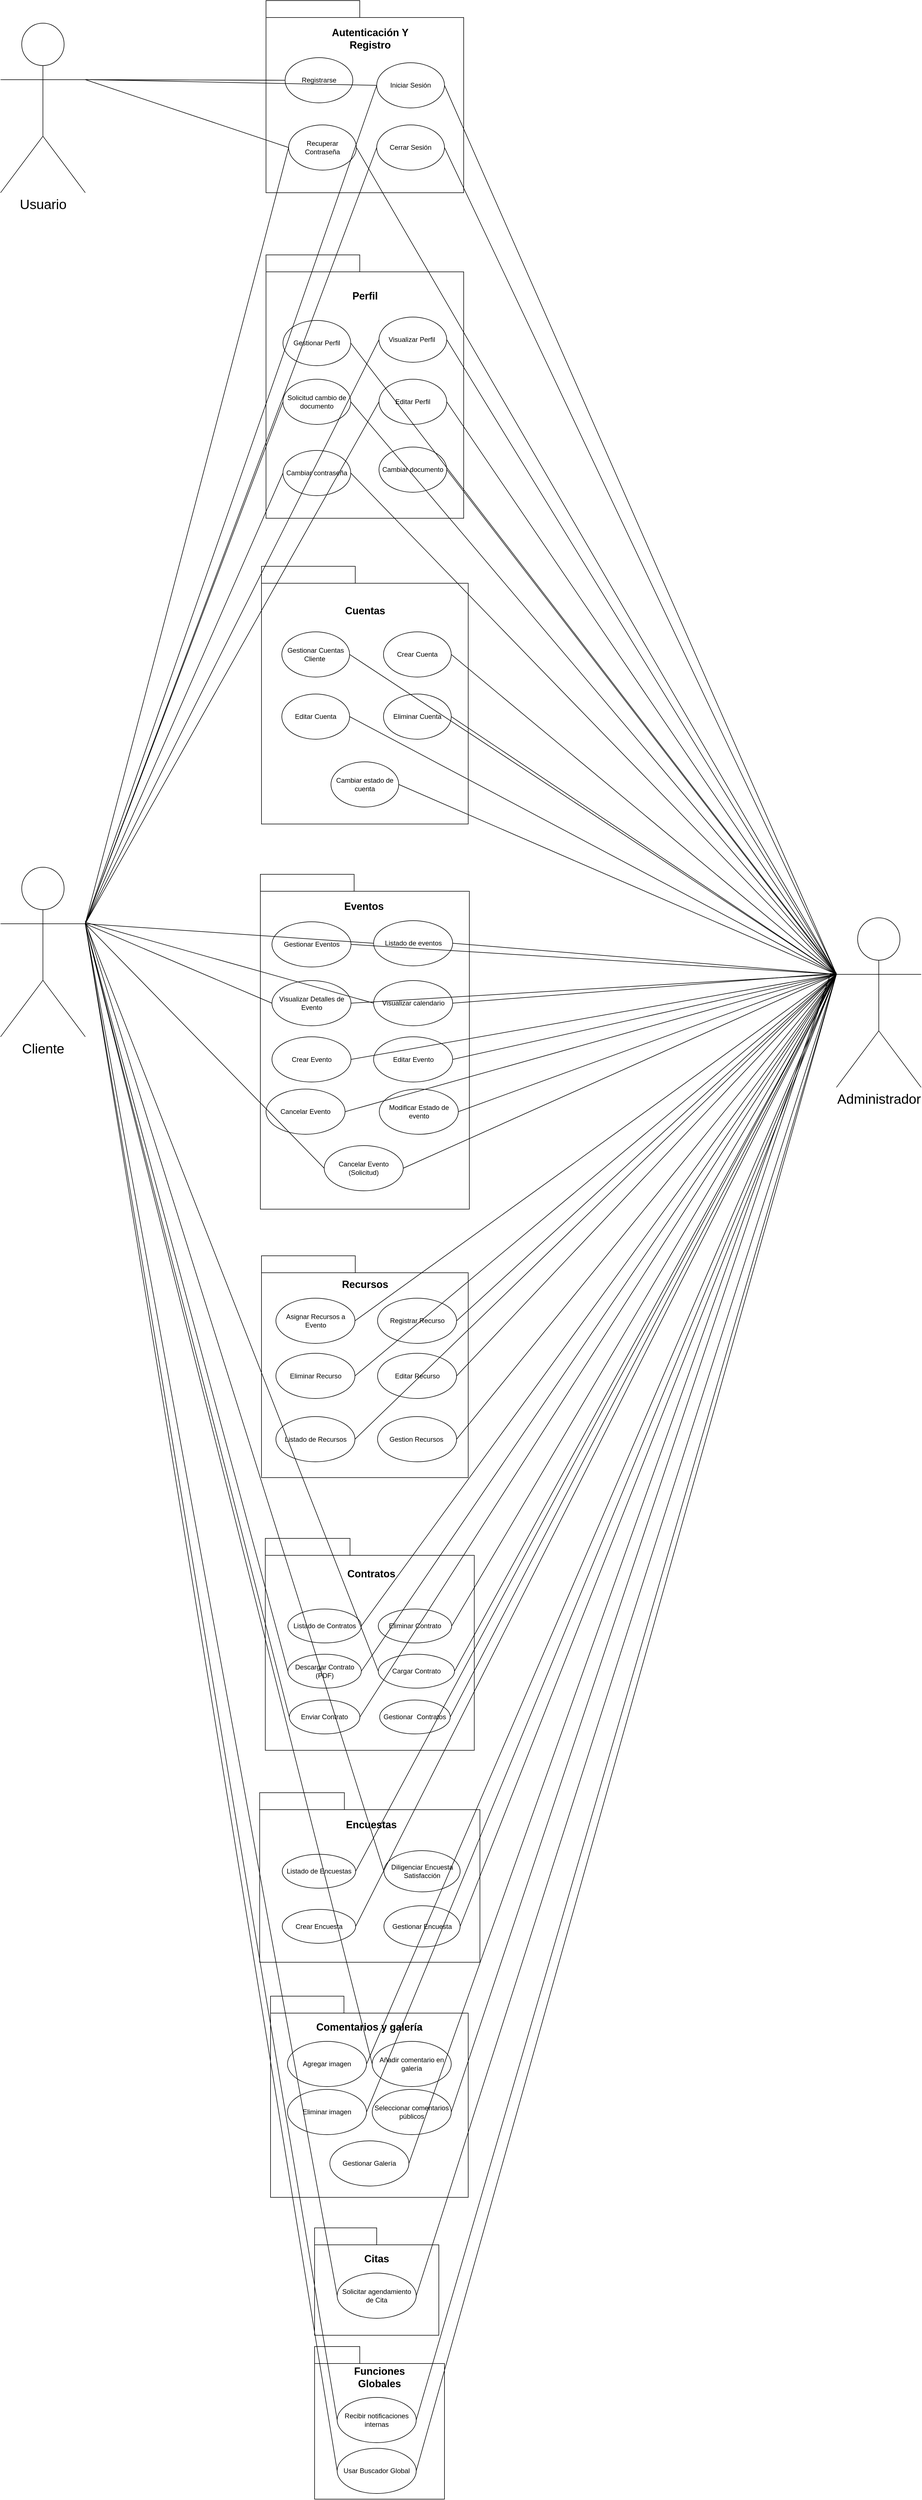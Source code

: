 <mxfile version="28.0.3">
  <diagram name="Página-1" id="QewIsJFBhIIbO_iT9hS-">
    <mxGraphModel grid="1" page="1" gridSize="10" guides="1" tooltips="1" connect="1" arrows="1" fold="1" pageScale="1" pageWidth="827" pageHeight="1169" math="0" shadow="0">
      <root>
        <mxCell id="0" />
        <mxCell id="1" parent="0" />
        <mxCell id="BmHOZUzM5J_liIm--0k--139" value="&lt;div style=&quot;text-align: justify;&quot;&gt;&lt;br&gt;&lt;/div&gt;" style="shape=folder;fontStyle=1;spacingTop=10;tabWidth=166;tabHeight=30;tabPosition=left;html=1;whiteSpace=wrap;" vertex="1" parent="1">
          <mxGeometry x="1250" y="49" width="350" height="340" as="geometry" />
        </mxCell>
        <mxCell id="rgOc0uAUF-WR_RWAinjA-1" value="" style="shape=folder;fontStyle=1;spacingTop=10;tabWidth=110;tabHeight=30;tabPosition=left;html=1;whiteSpace=wrap;align=center;" vertex="1" parent="1">
          <mxGeometry x="1336" y="3990" width="220" height="190" as="geometry" />
        </mxCell>
        <mxCell id="RwaBKhQayg9tyCPEUvnC-4" value="&lt;p style=&quot;text-align: justify;&quot;&gt;&lt;br&gt;&lt;/p&gt;" style="shape=folder;fontStyle=1;spacingTop=10;tabWidth=150;tabHeight=30;tabPosition=left;html=1;whiteSpace=wrap;" vertex="1" parent="1">
          <mxGeometry x="1248.75" y="2770" width="370" height="375" as="geometry" />
        </mxCell>
        <mxCell id="rgOc0uAUF-WR_RWAinjA-2" value="&lt;font style=&quot;font-size: 18px;&quot;&gt;&lt;b&gt;Citas&lt;/b&gt;&lt;/font&gt;" style="text;html=1;align=center;verticalAlign=middle;whiteSpace=wrap;rounded=0;" vertex="1" parent="1">
          <mxGeometry x="1391" y="4020" width="110" height="50" as="geometry" />
        </mxCell>
        <mxCell id="rgOc0uAUF-WR_RWAinjA-3" value="Solicitar agendamiento de Cita" style="ellipse;whiteSpace=wrap;html=1;" vertex="1" parent="1">
          <mxGeometry x="1376" y="4070" width="140" height="80" as="geometry" />
        </mxCell>
        <mxCell id="RwaBKhQayg9tyCPEUvnC-8" value="&lt;div&gt;&lt;font style=&quot;font-size: 18px;&quot;&gt;&lt;b&gt;&amp;nbsp;Contratos&lt;/b&gt;&lt;/font&gt;&lt;/div&gt;&lt;div&gt;&lt;br&gt;&lt;/div&gt;" style="text;html=1;align=center;verticalAlign=middle;whiteSpace=wrap;rounded=0;" vertex="1" parent="1">
          <mxGeometry x="1368.75" y="2825" width="130" height="30" as="geometry" />
        </mxCell>
        <mxCell id="BmHOZUzM5J_liIm--0k--141" value="&lt;font style=&quot;font-size: 18px;&quot;&gt;Autenticación Y &lt;br&gt;Registro&lt;/font&gt;" style="text;align=center;fontStyle=1;verticalAlign=middle;spacingLeft=3;spacingRight=3;strokeColor=none;rotatable=0;points=[[0,0.5],[1,0.5]];portConstraint=eastwest;html=1;" vertex="1" parent="1">
          <mxGeometry x="1342.5" y="104" width="182.5" height="26" as="geometry" />
        </mxCell>
        <mxCell id="RwaBKhQayg9tyCPEUvnC-9" value="Listado de Contratos" style="ellipse;whiteSpace=wrap;html=1;" vertex="1" parent="1">
          <mxGeometry x="1288.75" y="2895" width="130" height="60" as="geometry" />
        </mxCell>
        <mxCell id="RwaBKhQayg9tyCPEUvnC-11" value="&lt;div&gt;Eliminar Contrato&lt;/div&gt;" style="ellipse;whiteSpace=wrap;html=1;" vertex="1" parent="1">
          <mxGeometry x="1448.75" y="2895" width="130" height="60" as="geometry" />
        </mxCell>
        <mxCell id="rgOc0uAUF-WR_RWAinjA-4" value="" style="shape=folder;fontStyle=1;spacingTop=10;tabWidth=80;tabHeight=30;tabPosition=left;html=1;whiteSpace=wrap;align=center;" vertex="1" parent="1">
          <mxGeometry x="1336" y="4200" width="230" height="270" as="geometry" />
        </mxCell>
        <mxCell id="RwaBKhQayg9tyCPEUvnC-13" value="&lt;div&gt;Descargar Contrato (PDF)&lt;/div&gt;" style="ellipse;whiteSpace=wrap;html=1;" vertex="1" parent="1">
          <mxGeometry x="1288.75" y="2975" width="130" height="60" as="geometry" />
        </mxCell>
        <mxCell id="rgOc0uAUF-WR_RWAinjA-5" value="&lt;span style=&quot;font-size: 18px;&quot;&gt;&lt;b&gt;Funciones Globales&lt;/b&gt;&lt;/span&gt;" style="text;html=1;align=center;verticalAlign=middle;whiteSpace=wrap;rounded=0;" vertex="1" parent="1">
          <mxGeometry x="1396" y="4230" width="110" height="50" as="geometry" />
        </mxCell>
        <mxCell id="rgOc0uAUF-WR_RWAinjA-6" value="Recibir notificaciones internas" style="ellipse;whiteSpace=wrap;html=1;" vertex="1" parent="1">
          <mxGeometry x="1376" y="4290" width="140" height="80" as="geometry" />
        </mxCell>
        <mxCell id="RwaBKhQayg9tyCPEUvnC-16" value="&lt;div&gt;Enviar Contrato&lt;/div&gt;" style="ellipse;whiteSpace=wrap;html=1;" vertex="1" parent="1">
          <mxGeometry x="1291.25" y="3056" width="125" height="60" as="geometry" />
        </mxCell>
        <mxCell id="RwaBKhQayg9tyCPEUvnC-14" value="&lt;div&gt;&lt;br&gt;&lt;/div&gt;&lt;div&gt;Cargar Contrato&lt;/div&gt;&lt;div&gt;&lt;br&gt;&lt;/div&gt;" style="ellipse;whiteSpace=wrap;html=1;" vertex="1" parent="1">
          <mxGeometry x="1448.75" y="2975" width="135" height="60" as="geometry" />
        </mxCell>
        <mxCell id="BmHOZUzM5J_liIm--0k--143" value="Iniciar Sesión" style="ellipse;whiteSpace=wrap;html=1;" vertex="1" parent="1">
          <mxGeometry x="1446" y="159" width="120" height="80" as="geometry" />
        </mxCell>
        <mxCell id="BmHOZUzM5J_liIm--0k--144" value="Recuperar Contraseña" style="ellipse;whiteSpace=wrap;html=1;align=center;" vertex="1" parent="1">
          <mxGeometry x="1290" y="269" width="120" height="80" as="geometry" />
        </mxCell>
        <mxCell id="rgOc0uAUF-WR_RWAinjA-7" value="" style="shape=folder;fontStyle=1;spacingTop=10;tabWidth=130;tabHeight=30;tabPosition=left;html=1;whiteSpace=wrap;align=center;" vertex="1" parent="1">
          <mxGeometry x="1258" y="3580" width="350" height="356" as="geometry" />
        </mxCell>
        <mxCell id="rgOc0uAUF-WR_RWAinjA-8" value="&lt;span style=&quot;font-size: 18px;&quot;&gt;&lt;b&gt;Comentarios y galería&lt;/b&gt;&lt;/span&gt;" style="text;html=1;align=center;verticalAlign=middle;whiteSpace=wrap;rounded=0;" vertex="1" parent="1">
          <mxGeometry x="1318" y="3610" width="230" height="50" as="geometry" />
        </mxCell>
        <mxCell id="rgOc0uAUF-WR_RWAinjA-9" value="Agregar imagen" style="ellipse;whiteSpace=wrap;html=1;" vertex="1" parent="1">
          <mxGeometry x="1288" y="3660" width="140" height="80" as="geometry" />
        </mxCell>
        <mxCell id="RwaBKhQayg9tyCPEUvnC-21" value="&lt;p style=&quot;text-align: justify;&quot;&gt;&lt;br&gt;&lt;/p&gt;" style="shape=folder;fontStyle=1;spacingTop=10;tabWidth=150;tabHeight=30;tabPosition=left;html=1;whiteSpace=wrap;" vertex="1" parent="1">
          <mxGeometry x="1238.75" y="3220" width="390" height="300" as="geometry" />
        </mxCell>
        <mxCell id="RwaBKhQayg9tyCPEUvnC-22" value="&lt;div&gt;&lt;div&gt;&lt;span style=&quot;font-size: 18px;&quot;&gt;&lt;b&gt;&amp;nbsp;Encuestas&lt;/b&gt;&lt;/span&gt;&lt;/div&gt;&lt;/div&gt;&lt;div&gt;&lt;br&gt;&lt;/div&gt;" style="text;html=1;align=center;verticalAlign=middle;whiteSpace=wrap;rounded=0;" vertex="1" parent="1">
          <mxGeometry x="1368.75" y="3269" width="130" height="30" as="geometry" />
        </mxCell>
        <mxCell id="RwaBKhQayg9tyCPEUvnC-23" value="&lt;div&gt;&lt;br&gt;&lt;/div&gt;&lt;div&gt;&lt;div&gt;Listado de Encuestas&lt;/div&gt;&lt;/div&gt;&lt;div&gt;&lt;br&gt;&lt;/div&gt;" style="ellipse;whiteSpace=wrap;html=1;" vertex="1" parent="1">
          <mxGeometry x="1278.75" y="3329" width="130" height="60" as="geometry" />
        </mxCell>
        <mxCell id="BmHOZUzM5J_liIm--0k--146" value="&lt;div style=&quot;text-align: justify;&quot;&gt;&lt;br&gt;&lt;/div&gt;" style="shape=folder;fontStyle=1;spacingTop=10;tabWidth=166;tabHeight=30;tabPosition=left;html=1;whiteSpace=wrap;" vertex="1" parent="1">
          <mxGeometry x="1242" y="1050" width="366" height="456" as="geometry" />
        </mxCell>
        <mxCell id="RwaBKhQayg9tyCPEUvnC-25" value="&lt;div&gt;&lt;div&gt;Diligenciar Encuesta Satisfacción&lt;/div&gt;&lt;/div&gt;" style="ellipse;whiteSpace=wrap;html=1;" vertex="1" parent="1">
          <mxGeometry x="1458.75" y="3322.5" width="135" height="73" as="geometry" />
        </mxCell>
        <mxCell id="RwaBKhQayg9tyCPEUvnC-24" value="&lt;div&gt;&lt;div&gt;Crear Encuesta&lt;/div&gt;&lt;/div&gt;" style="ellipse;whiteSpace=wrap;html=1;" vertex="1" parent="1">
          <mxGeometry x="1278.75" y="3426.5" width="130" height="60" as="geometry" />
        </mxCell>
        <mxCell id="rgOc0uAUF-WR_RWAinjA-10" value="Eliminar imagen" style="ellipse;whiteSpace=wrap;html=1;" vertex="1" parent="1">
          <mxGeometry x="1288" y="3745" width="140" height="80" as="geometry" />
        </mxCell>
        <mxCell id="BmHOZUzM5J_liIm--0k--148" value="Gestionar Cuentas Cliente&amp;nbsp;" style="ellipse;whiteSpace=wrap;html=1;" vertex="1" parent="1">
          <mxGeometry x="1278" y="1166" width="120" height="80" as="geometry" />
        </mxCell>
        <mxCell id="BmHOZUzM5J_liIm--0k--145" value="Cerrar Sesión" style="ellipse;whiteSpace=wrap;html=1;" vertex="1" parent="1">
          <mxGeometry x="1446" y="269" width="120" height="80" as="geometry" />
        </mxCell>
        <mxCell id="rgOc0uAUF-WR_RWAinjA-11" value="Añadir comentario en galería" style="ellipse;whiteSpace=wrap;html=1;" vertex="1" parent="1">
          <mxGeometry x="1438" y="3660" width="140" height="80" as="geometry" />
        </mxCell>
        <mxCell id="BmHOZUzM5J_liIm--0k--150" value="Editar Cuenta" style="ellipse;whiteSpace=wrap;html=1;" vertex="1" parent="1">
          <mxGeometry x="1278" y="1276" width="120" height="80" as="geometry" />
        </mxCell>
        <mxCell id="BmHOZUzM5J_liIm--0k--149" value="Crear Cuenta" style="ellipse;whiteSpace=wrap;html=1;" vertex="1" parent="1">
          <mxGeometry x="1458" y="1166" width="120" height="80" as="geometry" />
        </mxCell>
        <mxCell id="BmHOZUzM5J_liIm--0k--147" value="&lt;span style=&quot;font-size: 18px;&quot;&gt;Cuentas&lt;/span&gt;" style="text;align=center;fontStyle=1;verticalAlign=middle;spacingLeft=3;spacingRight=3;strokeColor=none;rotatable=0;points=[[0,0.5],[1,0.5]];portConstraint=eastwest;html=1;" vertex="1" parent="1">
          <mxGeometry x="1342.5" y="1116" width="165" height="26" as="geometry" />
        </mxCell>
        <mxCell id="rgOc0uAUF-WR_RWAinjA-12" value="Seleccionar comentarios públicos" style="ellipse;whiteSpace=wrap;html=1;" vertex="1" parent="1">
          <mxGeometry x="1438" y="3745" width="140" height="80" as="geometry" />
        </mxCell>
        <mxCell id="BmHOZUzM5J_liIm--0k--151" value="Eliminar Cuenta" style="ellipse;whiteSpace=wrap;html=1;" vertex="1" parent="1">
          <mxGeometry x="1458" y="1276" width="120" height="80" as="geometry" />
        </mxCell>
        <mxCell id="BmHOZUzM5J_liIm--0k--152" value="Cambiar estado de cuenta" style="ellipse;whiteSpace=wrap;html=1;" vertex="1" parent="1">
          <mxGeometry x="1365" y="1396" width="120" height="80" as="geometry" />
        </mxCell>
        <mxCell id="BmHOZUzM5J_liIm--0k--153" value="&lt;div style=&quot;text-align: justify;&quot;&gt;&lt;br&gt;&lt;/div&gt;" style="shape=folder;fontStyle=1;spacingTop=10;tabWidth=166;tabHeight=30;tabPosition=left;html=1;whiteSpace=wrap;" vertex="1" parent="1">
          <mxGeometry x="1250" y="499" width="350" height="466" as="geometry" />
        </mxCell>
        <mxCell id="BmHOZUzM5J_liIm--0k--154" value="&lt;span style=&quot;font-size: 18px;&quot;&gt;Perfil&lt;/span&gt;" style="text;align=center;fontStyle=1;verticalAlign=middle;spacingLeft=3;spacingRight=3;strokeColor=none;rotatable=0;points=[[0,0.5],[1,0.5]];portConstraint=eastwest;html=1;" vertex="1" parent="1">
          <mxGeometry x="1342.5" y="559" width="165" height="26" as="geometry" />
        </mxCell>
        <mxCell id="BmHOZUzM5J_liIm--0k--155" value="Gestionar Perfil" style="ellipse;whiteSpace=wrap;html=1;" vertex="1" parent="1">
          <mxGeometry x="1280" y="615" width="120" height="80" as="geometry" />
        </mxCell>
        <mxCell id="BmHOZUzM5J_liIm--0k--156" value="Visualizar Perfil&amp;nbsp;" style="ellipse;whiteSpace=wrap;html=1;" vertex="1" parent="1">
          <mxGeometry x="1450" y="609" width="120" height="80" as="geometry" />
        </mxCell>
        <mxCell id="BmHOZUzM5J_liIm--0k--157" value="Solicitud cambio de documento" style="ellipse;whiteSpace=wrap;html=1;" vertex="1" parent="1">
          <mxGeometry x="1280" y="719" width="120" height="80" as="geometry" />
        </mxCell>
        <mxCell id="BmHOZUzM5J_liIm--0k--158" value="Editar Perfil" style="ellipse;whiteSpace=wrap;html=1;" vertex="1" parent="1">
          <mxGeometry x="1450" y="719" width="120" height="80" as="geometry" />
        </mxCell>
        <mxCell id="BmHOZUzM5J_liIm--0k--159" value="Cambiar contraseña" style="ellipse;whiteSpace=wrap;html=1;" vertex="1" parent="1">
          <mxGeometry x="1280" y="845" width="120" height="80" as="geometry" />
        </mxCell>
        <mxCell id="BmHOZUzM5J_liIm--0k--160" value="Cambiar documento" style="ellipse;whiteSpace=wrap;html=1;" vertex="1" parent="1">
          <mxGeometry x="1450" y="839" width="120" height="80" as="geometry" />
        </mxCell>
        <mxCell id="5CHCcjcD-UBx3tt80ufL-4" value="" style="shape=folder;fontStyle=1;spacingTop=10;tabWidth=166;tabHeight=30;tabPosition=left;html=1;whiteSpace=wrap;" vertex="1" parent="1">
          <mxGeometry x="1242" y="2270" width="366" height="392.5" as="geometry" />
        </mxCell>
        <mxCell id="5CHCcjcD-UBx3tt80ufL-6" value="&lt;span style=&quot;font-size: 18px;&quot;&gt;Recursos&lt;/span&gt;" style="text;align=center;fontStyle=1;verticalAlign=middle;spacingLeft=3;spacingRight=3;strokeColor=none;rotatable=0;points=[[0,0.5],[1,0.5]];portConstraint=eastwest;html=1;" vertex="1" parent="1">
          <mxGeometry x="1342.5" y="2307.5" width="165" height="26" as="geometry" />
        </mxCell>
        <mxCell id="5CHCcjcD-UBx3tt80ufL-7" value="&lt;span style=&quot;text-align: left;&quot;&gt;Asignar Recursos a Evento&lt;/span&gt;" style="ellipse;whiteSpace=wrap;html=1;" vertex="1" parent="1">
          <mxGeometry x="1267.5" y="2345" width="140" height="80" as="geometry" />
        </mxCell>
        <mxCell id="5CHCcjcD-UBx3tt80ufL-8" value="&lt;span style=&quot;text-align: left;&quot;&gt;Registrar Recurso&lt;/span&gt;" style="ellipse;whiteSpace=wrap;html=1;" vertex="1" parent="1">
          <mxGeometry x="1447.5" y="2345" width="140" height="80" as="geometry" />
        </mxCell>
        <mxCell id="5CHCcjcD-UBx3tt80ufL-9" value="&lt;span style=&quot;text-align: left;&quot;&gt;Eliminar Recurso&lt;/span&gt;" style="ellipse;whiteSpace=wrap;html=1;" vertex="1" parent="1">
          <mxGeometry x="1267.5" y="2442.5" width="140" height="80" as="geometry" />
        </mxCell>
        <mxCell id="5CHCcjcD-UBx3tt80ufL-10" value="&lt;span style=&quot;text-align: left;&quot;&gt;Editar Recurso&lt;/span&gt;" style="ellipse;whiteSpace=wrap;html=1;" vertex="1" parent="1">
          <mxGeometry x="1447.5" y="2442.5" width="140" height="80" as="geometry" />
        </mxCell>
        <mxCell id="5CHCcjcD-UBx3tt80ufL-13" value="&lt;div style=&quot;text-align: left;&quot;&gt;&lt;span style=&quot;background-color: transparent; color: light-dark(rgb(0, 0, 0), rgb(255, 255, 255));&quot;&gt;Listado de Recursos&lt;/span&gt;&lt;/div&gt;" style="ellipse;whiteSpace=wrap;html=1;" vertex="1" parent="1">
          <mxGeometry x="1267.5" y="2554.5" width="140" height="80" as="geometry" />
        </mxCell>
        <mxCell id="5CHCcjcD-UBx3tt80ufL-18" value="" style="shape=folder;fontStyle=1;spacingTop=10;tabWidth=166;tabHeight=30;tabPosition=left;html=1;whiteSpace=wrap;" vertex="1" parent="1">
          <mxGeometry x="1240" y="1595" width="370" height="592.5" as="geometry" />
        </mxCell>
        <mxCell id="5CHCcjcD-UBx3tt80ufL-19" value="&lt;div&gt;&lt;span style=&quot;font-size: 18px;&quot;&gt;Eventos&lt;/span&gt;&lt;/div&gt;&lt;div&gt;&lt;br&gt;&lt;/div&gt;" style="text;align=center;fontStyle=1;verticalAlign=middle;spacingLeft=3;spacingRight=3;strokeColor=none;rotatable=0;points=[[0,0.5],[1,0.5]];portConstraint=eastwest;html=1;" vertex="1" parent="1">
          <mxGeometry x="1340.5" y="1646" width="165" height="26" as="geometry" />
        </mxCell>
        <mxCell id="5CHCcjcD-UBx3tt80ufL-20" value="&lt;div style=&quot;text-align: left;&quot;&gt;&lt;span style=&quot;background-color: transparent; color: light-dark(rgb(0, 0, 0), rgb(255, 255, 255));&quot;&gt;Gestionar Eventos&lt;/span&gt;&lt;/div&gt;" style="ellipse;whiteSpace=wrap;html=1;" vertex="1" parent="1">
          <mxGeometry x="1260.5" y="1679" width="140" height="80" as="geometry" />
        </mxCell>
        <mxCell id="5CHCcjcD-UBx3tt80ufL-21" value="&lt;div style=&quot;text-align: left;&quot;&gt;Listado de eventos&lt;/div&gt;" style="ellipse;whiteSpace=wrap;html=1;" vertex="1" parent="1">
          <mxGeometry x="1440.5" y="1677" width="140" height="80" as="geometry" />
        </mxCell>
        <mxCell id="5CHCcjcD-UBx3tt80ufL-22" value="&lt;div style=&quot;&quot;&gt;Visualizar Detalles de Evento&lt;/div&gt;" style="ellipse;whiteSpace=wrap;html=1;align=center;" vertex="1" parent="1">
          <mxGeometry x="1260.5" y="1783" width="140" height="80" as="geometry" />
        </mxCell>
        <mxCell id="5CHCcjcD-UBx3tt80ufL-23" value="&lt;div style=&quot;&quot;&gt;Visualizar calendario&lt;/div&gt;" style="ellipse;whiteSpace=wrap;html=1;align=center;" vertex="1" parent="1">
          <mxGeometry x="1440.5" y="1783" width="140" height="80" as="geometry" />
        </mxCell>
        <mxCell id="5CHCcjcD-UBx3tt80ufL-24" value="&lt;div style=&quot;&quot;&gt;Crear Evento&lt;/div&gt;" style="ellipse;whiteSpace=wrap;html=1;align=center;" vertex="1" parent="1">
          <mxGeometry x="1260.5" y="1882.5" width="140" height="80" as="geometry" />
        </mxCell>
        <mxCell id="5CHCcjcD-UBx3tt80ufL-25" value="&lt;div style=&quot;&quot;&gt;Editar Evento&lt;/div&gt;" style="ellipse;whiteSpace=wrap;html=1;align=center;" vertex="1" parent="1">
          <mxGeometry x="1440.5" y="1882.5" width="140" height="80" as="geometry" />
        </mxCell>
        <mxCell id="5CHCcjcD-UBx3tt80ufL-26" value="&lt;div style=&quot;&quot;&gt;Cancelar Evento&lt;/div&gt;" style="ellipse;whiteSpace=wrap;html=1;align=center;" vertex="1" parent="1">
          <mxGeometry x="1250" y="1975" width="140" height="80" as="geometry" />
        </mxCell>
        <mxCell id="5CHCcjcD-UBx3tt80ufL-27" value="&lt;div style=&quot;&quot;&gt;Modificar Estado de evento&lt;/div&gt;" style="ellipse;whiteSpace=wrap;html=1;align=center;" vertex="1" parent="1">
          <mxGeometry x="1450.5" y="1975" width="140" height="80" as="geometry" />
        </mxCell>
        <mxCell id="5CHCcjcD-UBx3tt80ufL-28" value="&lt;div style=&quot;&quot;&gt;Cancelar Evento (Solicitud)&lt;/div&gt;" style="ellipse;whiteSpace=wrap;html=1;align=center;" vertex="1" parent="1">
          <mxGeometry x="1353" y="2075" width="140" height="80" as="geometry" />
        </mxCell>
        <mxCell id="BmHOZUzM5J_liIm--0k--162" value="&lt;font style=&quot;font-size: 24px;&quot;&gt;Usuario&lt;/font&gt;" style="shape=umlActor;verticalLabelPosition=bottom;verticalAlign=top;html=1;outlineConnect=0;" vertex="1" parent="1">
          <mxGeometry x="780" y="89" width="150" height="300" as="geometry" />
        </mxCell>
        <mxCell id="rgOc0uAUF-WR_RWAinjA-19" style="rounded=0;orthogonalLoop=1;jettySize=auto;html=1;exitX=0;exitY=0.333;exitDx=0;exitDy=0;exitPerimeter=0;entryX=1;entryY=0.5;entryDx=0;entryDy=0;endArrow=none;endFill=0;" edge="1" parent="1" source="BmHOZUzM5J_liIm--0k--163" target="rgOc0uAUF-WR_RWAinjA-6">
          <mxGeometry relative="1" as="geometry" />
        </mxCell>
        <mxCell id="rgOc0uAUF-WR_RWAinjA-20" style="rounded=0;orthogonalLoop=1;jettySize=auto;html=1;exitX=0;exitY=0.333;exitDx=0;exitDy=0;exitPerimeter=0;entryX=1;entryY=0.5;entryDx=0;entryDy=0;endArrow=none;endFill=0;" edge="1" parent="1" source="BmHOZUzM5J_liIm--0k--163" target="BmHOZUzM5J_liIm--0k--167">
          <mxGeometry relative="1" as="geometry">
            <mxPoint x="1680" y="4520" as="targetPoint" />
          </mxGeometry>
        </mxCell>
        <mxCell id="rgOc0uAUF-WR_RWAinjA-23" style="rounded=0;orthogonalLoop=1;jettySize=auto;html=1;exitX=0;exitY=0.333;exitDx=0;exitDy=0;exitPerimeter=0;entryX=1;entryY=0.5;entryDx=0;entryDy=0;endArrow=none;endFill=0;" edge="1" parent="1" source="BmHOZUzM5J_liIm--0k--163" target="rgOc0uAUF-WR_RWAinjA-3">
          <mxGeometry relative="1" as="geometry" />
        </mxCell>
        <mxCell id="BmHOZUzM5J_liIm--0k--163" value="&lt;font style=&quot;font-size: 24px;&quot;&gt;Administrador&lt;/font&gt;" style="shape=umlActor;verticalLabelPosition=bottom;verticalAlign=top;html=1;outlineConnect=0;" vertex="1" parent="1">
          <mxGeometry x="2260" y="1672" width="150" height="300" as="geometry" />
        </mxCell>
        <mxCell id="rgOc0uAUF-WR_RWAinjA-17" style="rounded=0;orthogonalLoop=1;jettySize=auto;html=1;exitX=1;exitY=0.333;exitDx=0;exitDy=0;exitPerimeter=0;entryX=0;entryY=0.5;entryDx=0;entryDy=0;endArrow=none;endFill=0;" edge="1" parent="1" source="BmHOZUzM5J_liIm--0k--164" target="rgOc0uAUF-WR_RWAinjA-6">
          <mxGeometry relative="1" as="geometry">
            <mxPoint x="1320" y="4700" as="targetPoint" />
          </mxGeometry>
        </mxCell>
        <mxCell id="rgOc0uAUF-WR_RWAinjA-18" style="rounded=0;orthogonalLoop=1;jettySize=auto;html=1;exitX=1;exitY=0.333;exitDx=0;exitDy=0;exitPerimeter=0;entryX=0;entryY=0.5;entryDx=0;entryDy=0;endArrow=none;endFill=0;" edge="1" parent="1" source="BmHOZUzM5J_liIm--0k--164" target="BmHOZUzM5J_liIm--0k--167">
          <mxGeometry relative="1" as="geometry">
            <mxPoint x="1250" y="4480" as="targetPoint" />
          </mxGeometry>
        </mxCell>
        <mxCell id="rgOc0uAUF-WR_RWAinjA-22" style="rounded=0;orthogonalLoop=1;jettySize=auto;html=1;exitX=1;exitY=0.333;exitDx=0;exitDy=0;exitPerimeter=0;entryX=0;entryY=0.5;entryDx=0;entryDy=0;endArrow=none;endFill=0;" edge="1" parent="1" source="BmHOZUzM5J_liIm--0k--164" target="rgOc0uAUF-WR_RWAinjA-3">
          <mxGeometry relative="1" as="geometry" />
        </mxCell>
        <mxCell id="BmHOZUzM5J_liIm--0k--164" value="&lt;font style=&quot;font-size: 24px;&quot;&gt;Cliente&lt;/font&gt;" style="shape=umlActor;verticalLabelPosition=bottom;verticalAlign=top;html=1;outlineConnect=0;" vertex="1" parent="1">
          <mxGeometry x="780" y="1582.5" width="150" height="300" as="geometry" />
        </mxCell>
        <mxCell id="BmHOZUzM5J_liIm--0k--165" value="&lt;div style=&quot;text-align: left;&quot;&gt;&lt;span style=&quot;background-color: transparent; color: light-dark(rgb(0, 0, 0), rgb(255, 255, 255));&quot;&gt;Gestion Recursos&amp;nbsp;&lt;/span&gt;&lt;/div&gt;" style="ellipse;whiteSpace=wrap;html=1;" vertex="1" parent="1">
          <mxGeometry x="1447.5" y="2554.5" width="140" height="80" as="geometry" />
        </mxCell>
        <mxCell id="BmHOZUzM5J_liIm--0k--166" value="&lt;div&gt;Gestionar&amp;nbsp; Contratos&lt;/div&gt;" style="ellipse;whiteSpace=wrap;html=1;" vertex="1" parent="1">
          <mxGeometry x="1451.25" y="3056" width="125" height="60" as="geometry" />
        </mxCell>
        <mxCell id="RwaBKhQayg9tyCPEUvnC-27" value="&lt;div&gt;&lt;div&gt;Gestionar Encuesta&lt;/div&gt;&lt;/div&gt;" style="ellipse;whiteSpace=wrap;html=1;" vertex="1" parent="1">
          <mxGeometry x="1458.75" y="3420" width="135" height="73" as="geometry" />
        </mxCell>
        <mxCell id="rgOc0uAUF-WR_RWAinjA-16" value="Gestionar Galería" style="ellipse;whiteSpace=wrap;html=1;" vertex="1" parent="1">
          <mxGeometry x="1363" y="3836" width="140" height="80" as="geometry" />
        </mxCell>
        <mxCell id="BmHOZUzM5J_liIm--0k--167" value="Usar Buscador Global" style="ellipse;whiteSpace=wrap;html=1;" vertex="1" parent="1">
          <mxGeometry x="1376" y="4380" width="140" height="80" as="geometry" />
        </mxCell>
        <mxCell id="BmHOZUzM5J_liIm--0k--168" value="" style="endArrow=none;html=1;rounded=0;exitX=1;exitY=0.333;exitDx=0;exitDy=0;exitPerimeter=0;entryX=0;entryY=0.5;entryDx=0;entryDy=0;" edge="1" parent="1" source="BmHOZUzM5J_liIm--0k--162" target="BmHOZUzM5J_liIm--0k--142">
          <mxGeometry width="50" height="50" relative="1" as="geometry">
            <mxPoint x="1020" y="530" as="sourcePoint" />
            <mxPoint x="1070" y="480" as="targetPoint" />
          </mxGeometry>
        </mxCell>
        <mxCell id="BmHOZUzM5J_liIm--0k--169" value="" style="endArrow=none;html=1;rounded=0;exitX=1;exitY=0.333;exitDx=0;exitDy=0;exitPerimeter=0;entryX=0;entryY=0.5;entryDx=0;entryDy=0;" edge="1" parent="1" source="BmHOZUzM5J_liIm--0k--162" target="BmHOZUzM5J_liIm--0k--144">
          <mxGeometry width="50" height="50" relative="1" as="geometry">
            <mxPoint x="900.5" y="310" as="sourcePoint" />
            <mxPoint x="1260.5" y="320" as="targetPoint" />
          </mxGeometry>
        </mxCell>
        <mxCell id="BmHOZUzM5J_liIm--0k--172" value="" style="endArrow=none;html=1;rounded=0;exitX=1;exitY=0.333;exitDx=0;exitDy=0;exitPerimeter=0;entryX=0;entryY=0.5;entryDx=0;entryDy=0;" edge="1" parent="1" source="BmHOZUzM5J_liIm--0k--164" target="BmHOZUzM5J_liIm--0k--143">
          <mxGeometry width="50" height="50" relative="1" as="geometry">
            <mxPoint x="1080" y="290" as="sourcePoint" />
            <mxPoint x="1440" y="410" as="targetPoint" />
          </mxGeometry>
        </mxCell>
        <mxCell id="BmHOZUzM5J_liIm--0k--173" value="" style="endArrow=none;html=1;rounded=0;exitX=1;exitY=0.333;exitDx=0;exitDy=0;exitPerimeter=0;entryX=0;entryY=0.5;entryDx=0;entryDy=0;" edge="1" parent="1" source="BmHOZUzM5J_liIm--0k--164" target="BmHOZUzM5J_liIm--0k--144">
          <mxGeometry width="50" height="50" relative="1" as="geometry">
            <mxPoint x="1390" y="1914" as="sourcePoint" />
            <mxPoint x="1906" y="430" as="targetPoint" />
          </mxGeometry>
        </mxCell>
        <mxCell id="BmHOZUzM5J_liIm--0k--174" value="" style="endArrow=none;html=1;rounded=0;exitX=1;exitY=0.333;exitDx=0;exitDy=0;exitPerimeter=0;entryX=0;entryY=0.5;entryDx=0;entryDy=0;" edge="1" parent="1" source="BmHOZUzM5J_liIm--0k--164" target="BmHOZUzM5J_liIm--0k--145">
          <mxGeometry width="50" height="50" relative="1" as="geometry">
            <mxPoint x="470" y="2203" as="sourcePoint" />
            <mxPoint x="986" y="719" as="targetPoint" />
          </mxGeometry>
        </mxCell>
        <mxCell id="BmHOZUzM5J_liIm--0k--175" value="" style="endArrow=none;html=1;rounded=0;exitX=0;exitY=0.333;exitDx=0;exitDy=0;exitPerimeter=0;entryX=1;entryY=0.5;entryDx=0;entryDy=0;" edge="1" parent="1" source="BmHOZUzM5J_liIm--0k--163" target="BmHOZUzM5J_liIm--0k--144">
          <mxGeometry width="50" height="50" relative="1" as="geometry">
            <mxPoint x="1600" y="2894" as="sourcePoint" />
            <mxPoint x="2116" y="1410" as="targetPoint" />
          </mxGeometry>
        </mxCell>
        <mxCell id="BmHOZUzM5J_liIm--0k--176" value="" style="endArrow=none;html=1;rounded=0;exitX=0;exitY=0.333;exitDx=0;exitDy=0;exitPerimeter=0;entryX=1;entryY=0.5;entryDx=0;entryDy=0;" edge="1" parent="1" source="BmHOZUzM5J_liIm--0k--163" target="BmHOZUzM5J_liIm--0k--143">
          <mxGeometry width="50" height="50" relative="1" as="geometry">
            <mxPoint x="2190" y="2544" as="sourcePoint" />
            <mxPoint x="2706" y="1060" as="targetPoint" />
          </mxGeometry>
        </mxCell>
        <mxCell id="BmHOZUzM5J_liIm--0k--177" value="" style="endArrow=none;html=1;rounded=0;exitX=0;exitY=0.333;exitDx=0;exitDy=0;exitPerimeter=0;entryX=1;entryY=0.5;entryDx=0;entryDy=0;" edge="1" parent="1" source="BmHOZUzM5J_liIm--0k--163" target="BmHOZUzM5J_liIm--0k--145">
          <mxGeometry width="50" height="50" relative="1" as="geometry">
            <mxPoint x="2000" y="2144" as="sourcePoint" />
            <mxPoint x="2516" y="660" as="targetPoint" />
          </mxGeometry>
        </mxCell>
        <mxCell id="BmHOZUzM5J_liIm--0k--178" value="" style="endArrow=none;html=1;rounded=0;exitX=1;exitY=0.333;exitDx=0;exitDy=0;exitPerimeter=0;entryX=0;entryY=0.5;entryDx=0;entryDy=0;" edge="1" parent="1" source="BmHOZUzM5J_liIm--0k--164" target="BmHOZUzM5J_liIm--0k--157">
          <mxGeometry width="50" height="50" relative="1" as="geometry">
            <mxPoint x="710" y="930" as="sourcePoint" />
            <mxPoint x="1070" y="1050" as="targetPoint" />
          </mxGeometry>
        </mxCell>
        <mxCell id="BmHOZUzM5J_liIm--0k--179" value="" style="endArrow=none;html=1;rounded=0;exitX=1;exitY=0.333;exitDx=0;exitDy=0;exitPerimeter=0;entryX=0;entryY=0.5;entryDx=0;entryDy=0;" edge="1" parent="1" source="BmHOZUzM5J_liIm--0k--164" target="BmHOZUzM5J_liIm--0k--156">
          <mxGeometry width="50" height="50" relative="1" as="geometry">
            <mxPoint x="670" y="1704" as="sourcePoint" />
            <mxPoint x="1020" y="780" as="targetPoint" />
          </mxGeometry>
        </mxCell>
        <mxCell id="BmHOZUzM5J_liIm--0k--180" value="" style="endArrow=none;html=1;rounded=0;exitX=1;exitY=0.333;exitDx=0;exitDy=0;exitPerimeter=0;entryX=0;entryY=0.5;entryDx=0;entryDy=0;" edge="1" parent="1" source="BmHOZUzM5J_liIm--0k--164" target="BmHOZUzM5J_liIm--0k--158">
          <mxGeometry width="50" height="50" relative="1" as="geometry">
            <mxPoint x="1100" y="1784" as="sourcePoint" />
            <mxPoint x="1450" y="860" as="targetPoint" />
          </mxGeometry>
        </mxCell>
        <mxCell id="BmHOZUzM5J_liIm--0k--181" value="" style="endArrow=none;html=1;rounded=0;exitX=1;exitY=0.333;exitDx=0;exitDy=0;exitPerimeter=0;entryX=0;entryY=0.5;entryDx=0;entryDy=0;" edge="1" parent="1" source="BmHOZUzM5J_liIm--0k--164" target="BmHOZUzM5J_liIm--0k--159">
          <mxGeometry width="50" height="50" relative="1" as="geometry">
            <mxPoint x="940" y="1693" as="sourcePoint" />
            <mxPoint x="1290" y="769" as="targetPoint" />
          </mxGeometry>
        </mxCell>
        <mxCell id="BmHOZUzM5J_liIm--0k--185" value="" style="endArrow=none;html=1;rounded=0;exitX=0;exitY=0.333;exitDx=0;exitDy=0;exitPerimeter=0;entryX=1;entryY=0.5;entryDx=0;entryDy=0;" edge="1" parent="1" source="BmHOZUzM5J_liIm--0k--163" target="BmHOZUzM5J_liIm--0k--156">
          <mxGeometry width="50" height="50" relative="1" as="geometry">
            <mxPoint x="2610" y="2263" as="sourcePoint" />
            <mxPoint x="1920" y="1140" as="targetPoint" />
          </mxGeometry>
        </mxCell>
        <mxCell id="BmHOZUzM5J_liIm--0k--186" value="" style="endArrow=none;html=1;rounded=0;entryX=1;entryY=0.5;entryDx=0;entryDy=0;" edge="1" parent="1" target="BmHOZUzM5J_liIm--0k--155">
          <mxGeometry width="50" height="50" relative="1" as="geometry">
            <mxPoint x="2260" y="1770" as="sourcePoint" />
            <mxPoint x="1860" y="1100" as="targetPoint" />
          </mxGeometry>
        </mxCell>
        <mxCell id="RwaBKhQayg9tyCPEUvnC-29" value="" style="endArrow=none;html=1;rounded=0;exitX=1;exitY=0.333;exitDx=0;exitDy=0;exitPerimeter=0;entryX=0;entryY=0.5;entryDx=0;entryDy=0;" edge="1" parent="1" source="BmHOZUzM5J_liIm--0k--164" target="5CHCcjcD-UBx3tt80ufL-21">
          <mxGeometry width="50" height="50" relative="1" as="geometry">
            <mxPoint x="1020" y="2608" as="sourcePoint" />
            <mxPoint x="1370" y="1810" as="targetPoint" />
          </mxGeometry>
        </mxCell>
        <mxCell id="RwaBKhQayg9tyCPEUvnC-30" value="" style="endArrow=none;html=1;rounded=0;exitX=1;exitY=0.333;exitDx=0;exitDy=0;exitPerimeter=0;entryX=0;entryY=0.5;entryDx=0;entryDy=0;" edge="1" parent="1" source="BmHOZUzM5J_liIm--0k--164" target="5CHCcjcD-UBx3tt80ufL-22">
          <mxGeometry width="50" height="50" relative="1" as="geometry">
            <mxPoint x="909.5" y="1759" as="sourcePoint" />
            <mxPoint x="1440.5" y="1765" as="targetPoint" />
          </mxGeometry>
        </mxCell>
        <mxCell id="RwaBKhQayg9tyCPEUvnC-31" value="" style="endArrow=none;html=1;rounded=0;exitX=1;exitY=0.333;exitDx=0;exitDy=0;exitPerimeter=0;entryX=0;entryY=0.5;entryDx=0;entryDy=0;" edge="1" parent="1" source="BmHOZUzM5J_liIm--0k--164" target="5CHCcjcD-UBx3tt80ufL-28">
          <mxGeometry width="50" height="50" relative="1" as="geometry">
            <mxPoint x="907" y="1710" as="sourcePoint" />
            <mxPoint x="1258" y="1822" as="targetPoint" />
          </mxGeometry>
        </mxCell>
        <mxCell id="RwaBKhQayg9tyCPEUvnC-32" value="" style="endArrow=none;html=1;rounded=0;exitX=1;exitY=0.333;exitDx=0;exitDy=0;exitPerimeter=0;entryX=0;entryY=0.5;entryDx=0;entryDy=0;" edge="1" parent="1" source="BmHOZUzM5J_liIm--0k--164" target="RwaBKhQayg9tyCPEUvnC-16">
          <mxGeometry width="50" height="50" relative="1" as="geometry">
            <mxPoint x="897.75" y="2410.25" as="sourcePoint" />
            <mxPoint x="1190" y="2700" as="targetPoint" />
          </mxGeometry>
        </mxCell>
        <mxCell id="BmHOZUzM5J_liIm--0k--187" value="" style="endArrow=none;html=1;rounded=0;exitX=0;exitY=0.333;exitDx=0;exitDy=0;exitPerimeter=0;entryX=1;entryY=0.5;entryDx=0;entryDy=0;" edge="1" parent="1" source="BmHOZUzM5J_liIm--0k--163" target="BmHOZUzM5J_liIm--0k--158">
          <mxGeometry width="50" height="50" relative="1" as="geometry">
            <mxPoint x="2220" y="1894" as="sourcePoint" />
            <mxPoint x="1470.0" y="620" as="targetPoint" />
          </mxGeometry>
        </mxCell>
        <mxCell id="BmHOZUzM5J_liIm--0k--188" value="" style="endArrow=none;html=1;rounded=0;exitX=0;exitY=0.333;exitDx=0;exitDy=0;exitPerimeter=0;entryX=1;entryY=0.5;entryDx=0;entryDy=0;" edge="1" parent="1" source="BmHOZUzM5J_liIm--0k--163" target="BmHOZUzM5J_liIm--0k--157">
          <mxGeometry width="50" height="50" relative="1" as="geometry">
            <mxPoint x="2300" y="1863" as="sourcePoint" />
            <mxPoint x="1630" y="1000" as="targetPoint" />
          </mxGeometry>
        </mxCell>
        <mxCell id="BmHOZUzM5J_liIm--0k--189" value="" style="endArrow=none;html=1;rounded=0;exitX=0;exitY=0.333;exitDx=0;exitDy=0;exitPerimeter=0;entryX=1;entryY=0.5;entryDx=0;entryDy=0;" edge="1" parent="1" source="BmHOZUzM5J_liIm--0k--163" target="BmHOZUzM5J_liIm--0k--159">
          <mxGeometry width="50" height="50" relative="1" as="geometry">
            <mxPoint x="2740" y="2783" as="sourcePoint" />
            <mxPoint x="1880" y="1770" as="targetPoint" />
          </mxGeometry>
        </mxCell>
        <mxCell id="RwaBKhQayg9tyCPEUvnC-33" value="" style="endArrow=none;html=1;rounded=0;exitX=1;exitY=0.333;exitDx=0;exitDy=0;exitPerimeter=0;entryX=0;entryY=0.5;entryDx=0;entryDy=0;" edge="1" parent="1" source="BmHOZUzM5J_liIm--0k--164" target="RwaBKhQayg9tyCPEUvnC-13">
          <mxGeometry width="50" height="50" relative="1" as="geometry">
            <mxPoint x="970" y="2930" as="sourcePoint" />
            <mxPoint x="1321" y="3042" as="targetPoint" />
          </mxGeometry>
        </mxCell>
        <mxCell id="BmHOZUzM5J_liIm--0k--190" value="" style="endArrow=none;html=1;rounded=0;entryX=1;entryY=0.5;entryDx=0;entryDy=0;exitX=0;exitY=0.333;exitDx=0;exitDy=0;exitPerimeter=0;" edge="1" parent="1" source="BmHOZUzM5J_liIm--0k--163" target="BmHOZUzM5J_liIm--0k--160">
          <mxGeometry width="50" height="50" relative="1" as="geometry">
            <mxPoint x="2100" y="1780" as="sourcePoint" />
            <mxPoint x="2160" y="1840" as="targetPoint" />
          </mxGeometry>
        </mxCell>
        <mxCell id="RwaBKhQayg9tyCPEUvnC-35" value="" style="endArrow=none;html=1;rounded=0;entryX=0;entryY=0.5;entryDx=0;entryDy=0;" edge="1" parent="1" target="RwaBKhQayg9tyCPEUvnC-14">
          <mxGeometry width="50" height="50" relative="1" as="geometry">
            <mxPoint x="930" y="1680" as="sourcePoint" />
            <mxPoint x="1428" y="3113" as="targetPoint" />
          </mxGeometry>
        </mxCell>
        <mxCell id="BmHOZUzM5J_liIm--0k--193" value="" style="endArrow=none;html=1;rounded=0;exitX=0;exitY=0.333;exitDx=0;exitDy=0;exitPerimeter=0;entryX=1;entryY=0.5;entryDx=0;entryDy=0;" edge="1" parent="1" source="BmHOZUzM5J_liIm--0k--163" target="BmHOZUzM5J_liIm--0k--148">
          <mxGeometry width="50" height="50" relative="1" as="geometry">
            <mxPoint x="2660" y="2477" as="sourcePoint" />
            <mxPoint x="1800" y="1590" as="targetPoint" />
          </mxGeometry>
        </mxCell>
        <mxCell id="BmHOZUzM5J_liIm--0k--195" value="" style="endArrow=none;html=1;rounded=0;exitX=0;exitY=0.333;exitDx=0;exitDy=0;exitPerimeter=0;entryX=1;entryY=0.5;entryDx=0;entryDy=0;" edge="1" parent="1" source="BmHOZUzM5J_liIm--0k--163" target="BmHOZUzM5J_liIm--0k--149">
          <mxGeometry width="50" height="50" relative="1" as="geometry">
            <mxPoint x="2962" y="2366" as="sourcePoint" />
            <mxPoint x="2100" y="1800" as="targetPoint" />
          </mxGeometry>
        </mxCell>
        <mxCell id="BmHOZUzM5J_liIm--0k--196" value="" style="endArrow=none;html=1;rounded=0;exitX=0;exitY=0.333;exitDx=0;exitDy=0;exitPerimeter=0;entryX=1;entryY=0.5;entryDx=0;entryDy=0;" edge="1" parent="1" source="BmHOZUzM5J_liIm--0k--163" target="BmHOZUzM5J_liIm--0k--150">
          <mxGeometry width="50" height="50" relative="1" as="geometry">
            <mxPoint x="2922" y="2486" as="sourcePoint" />
            <mxPoint x="2240" y="1920" as="targetPoint" />
          </mxGeometry>
        </mxCell>
        <mxCell id="BmHOZUzM5J_liIm--0k--197" value="" style="endArrow=none;html=1;rounded=0;exitX=0;exitY=0.333;exitDx=0;exitDy=0;exitPerimeter=0;entryX=1;entryY=0.5;entryDx=0;entryDy=0;" edge="1" parent="1" source="BmHOZUzM5J_liIm--0k--163" target="BmHOZUzM5J_liIm--0k--151">
          <mxGeometry width="50" height="50" relative="1" as="geometry">
            <mxPoint x="2912" y="2436" as="sourcePoint" />
            <mxPoint x="2050" y="1980" as="targetPoint" />
          </mxGeometry>
        </mxCell>
        <mxCell id="BmHOZUzM5J_liIm--0k--198" value="" style="endArrow=none;html=1;rounded=0;exitX=0;exitY=0.333;exitDx=0;exitDy=0;exitPerimeter=0;entryX=1;entryY=0.5;entryDx=0;entryDy=0;" edge="1" parent="1" source="BmHOZUzM5J_liIm--0k--163" target="BmHOZUzM5J_liIm--0k--152">
          <mxGeometry width="50" height="50" relative="1" as="geometry">
            <mxPoint x="3092" y="2426" as="sourcePoint" />
            <mxPoint x="2230" y="1970" as="targetPoint" />
          </mxGeometry>
        </mxCell>
        <mxCell id="BmHOZUzM5J_liIm--0k--199" value="" style="endArrow=none;html=1;rounded=0;exitX=1;exitY=0.333;exitDx=0;exitDy=0;exitPerimeter=0;entryX=0;entryY=0.5;entryDx=0;entryDy=0;" edge="1" parent="1" source="BmHOZUzM5J_liIm--0k--162" target="BmHOZUzM5J_liIm--0k--142">
          <mxGeometry width="50" height="50" relative="1" as="geometry">
            <mxPoint x="930" y="189" as="sourcePoint" />
            <mxPoint x="1446" y="199" as="targetPoint" />
          </mxGeometry>
        </mxCell>
        <mxCell id="BmHOZUzM5J_liIm--0k--142" value="Registrarse" style="ellipse;whiteSpace=wrap;html=1;" vertex="1" parent="1">
          <mxGeometry x="1283.75" y="150" width="120" height="80" as="geometry" />
        </mxCell>
        <mxCell id="BmHOZUzM5J_liIm--0k--200" value="" style="endArrow=none;html=1;rounded=0;exitX=0;exitY=0.333;exitDx=0;exitDy=0;exitPerimeter=0;entryX=1;entryY=0.5;entryDx=0;entryDy=0;" edge="1" parent="1" source="BmHOZUzM5J_liIm--0k--163" target="5CHCcjcD-UBx3tt80ufL-20">
          <mxGeometry width="50" height="50" relative="1" as="geometry">
            <mxPoint x="2592" y="2396" as="sourcePoint" />
            <mxPoint x="1730" y="1940" as="targetPoint" />
          </mxGeometry>
        </mxCell>
        <mxCell id="BmHOZUzM5J_liIm--0k--201" value="" style="endArrow=none;html=1;rounded=0;exitX=0;exitY=0.333;exitDx=0;exitDy=0;exitPerimeter=0;entryX=1;entryY=0.5;entryDx=0;entryDy=0;" edge="1" parent="1" source="BmHOZUzM5J_liIm--0k--163" target="5CHCcjcD-UBx3tt80ufL-21">
          <mxGeometry width="50" height="50" relative="1" as="geometry">
            <mxPoint x="2569" y="2015.5" as="sourcePoint" />
            <mxPoint x="1710" y="1962.5" as="targetPoint" />
          </mxGeometry>
        </mxCell>
        <mxCell id="BmHOZUzM5J_liIm--0k--203" value="" style="endArrow=none;html=1;rounded=0;exitX=0;exitY=0.333;exitDx=0;exitDy=0;exitPerimeter=0;entryX=1;entryY=0.5;entryDx=0;entryDy=0;" edge="1" parent="1" source="BmHOZUzM5J_liIm--0k--163" target="5CHCcjcD-UBx3tt80ufL-22">
          <mxGeometry width="50" height="50" relative="1" as="geometry">
            <mxPoint x="2559" y="1933" as="sourcePoint" />
            <mxPoint x="1700" y="1880" as="targetPoint" />
          </mxGeometry>
        </mxCell>
        <mxCell id="BmHOZUzM5J_liIm--0k--204" value="" style="endArrow=none;html=1;rounded=0;exitX=0;exitY=0.5;exitDx=0;exitDy=0;" edge="1" parent="1" source="5CHCcjcD-UBx3tt80ufL-23">
          <mxGeometry width="50" height="50" relative="1" as="geometry">
            <mxPoint x="2569" y="1943" as="sourcePoint" />
            <mxPoint x="930" y="1680" as="targetPoint" />
          </mxGeometry>
        </mxCell>
        <mxCell id="BmHOZUzM5J_liIm--0k--205" value="" style="endArrow=none;html=1;rounded=0;entryX=1;entryY=0.5;entryDx=0;entryDy=0;" edge="1" parent="1" target="5CHCcjcD-UBx3tt80ufL-23">
          <mxGeometry width="50" height="50" relative="1" as="geometry">
            <mxPoint x="2260" y="1770" as="sourcePoint" />
            <mxPoint x="1790" y="1920" as="targetPoint" />
          </mxGeometry>
        </mxCell>
        <mxCell id="RwaBKhQayg9tyCPEUvnC-36" value="" style="endArrow=none;html=1;rounded=0;entryX=0;entryY=0.5;entryDx=0;entryDy=0;" edge="1" parent="1" target="RwaBKhQayg9tyCPEUvnC-25">
          <mxGeometry width="50" height="50" relative="1" as="geometry">
            <mxPoint x="930" y="1677.333" as="sourcePoint" />
            <mxPoint x="1323" y="3355" as="targetPoint" />
          </mxGeometry>
        </mxCell>
        <mxCell id="BmHOZUzM5J_liIm--0k--207" value="" style="endArrow=none;html=1;rounded=0;exitX=0;exitY=0.333;exitDx=0;exitDy=0;exitPerimeter=0;entryX=1;entryY=0.5;entryDx=0;entryDy=0;" edge="1" parent="1" source="BmHOZUzM5J_liIm--0k--163" target="5CHCcjcD-UBx3tt80ufL-24">
          <mxGeometry width="50" height="50" relative="1" as="geometry">
            <mxPoint x="2949" y="2013" as="sourcePoint" />
            <mxPoint x="2090" y="1960" as="targetPoint" />
          </mxGeometry>
        </mxCell>
        <mxCell id="BmHOZUzM5J_liIm--0k--209" value="" style="endArrow=none;html=1;rounded=0;exitX=0;exitY=0.333;exitDx=0;exitDy=0;exitPerimeter=0;entryX=1;entryY=0.5;entryDx=0;entryDy=0;" edge="1" parent="1" source="BmHOZUzM5J_liIm--0k--163" target="5CHCcjcD-UBx3tt80ufL-26">
          <mxGeometry width="50" height="50" relative="1" as="geometry">
            <mxPoint x="2899" y="1943" as="sourcePoint" />
            <mxPoint x="2040" y="1890" as="targetPoint" />
          </mxGeometry>
        </mxCell>
        <mxCell id="BmHOZUzM5J_liIm--0k--210" value="" style="endArrow=none;html=1;rounded=0;entryX=1;entryY=0.5;entryDx=0;entryDy=0;exitX=0;exitY=0.333;exitDx=0;exitDy=0;exitPerimeter=0;" edge="1" parent="1" source="BmHOZUzM5J_liIm--0k--163" target="5CHCcjcD-UBx3tt80ufL-27">
          <mxGeometry width="50" height="50" relative="1" as="geometry">
            <mxPoint x="2260" y="1780" as="sourcePoint" />
            <mxPoint x="2210" y="1810" as="targetPoint" />
          </mxGeometry>
        </mxCell>
        <mxCell id="BmHOZUzM5J_liIm--0k--211" value="" style="endArrow=none;html=1;rounded=0;exitX=0;exitY=0.333;exitDx=0;exitDy=0;exitPerimeter=0;entryX=1;entryY=0.5;entryDx=0;entryDy=0;" edge="1" parent="1" source="BmHOZUzM5J_liIm--0k--163" target="5CHCcjcD-UBx3tt80ufL-28">
          <mxGeometry width="50" height="50" relative="1" as="geometry">
            <mxPoint x="2629" y="2023" as="sourcePoint" />
            <mxPoint x="1770" y="1970" as="targetPoint" />
          </mxGeometry>
        </mxCell>
        <mxCell id="BmHOZUzM5J_liIm--0k--212" value="" style="endArrow=none;html=1;rounded=0;entryX=1;entryY=0.5;entryDx=0;entryDy=0;exitX=0;exitY=0.333;exitDx=0;exitDy=0;exitPerimeter=0;" edge="1" parent="1" source="BmHOZUzM5J_liIm--0k--163" target="5CHCcjcD-UBx3tt80ufL-7">
          <mxGeometry width="50" height="50" relative="1" as="geometry">
            <mxPoint x="2589" y="2470" as="sourcePoint" />
            <mxPoint x="1730" y="2410" as="targetPoint" />
          </mxGeometry>
        </mxCell>
        <mxCell id="RwaBKhQayg9tyCPEUvnC-37" value="" style="endArrow=none;html=1;rounded=0;exitX=1;exitY=0.333;exitDx=0;exitDy=0;exitPerimeter=0;entryX=0;entryY=0.5;entryDx=0;entryDy=0;" edge="1" parent="1" source="BmHOZUzM5J_liIm--0k--164" target="rgOc0uAUF-WR_RWAinjA-11">
          <mxGeometry width="50" height="50" relative="1" as="geometry">
            <mxPoint x="1015" y="3250" as="sourcePoint" />
            <mxPoint x="1438" y="3682" as="targetPoint" />
          </mxGeometry>
        </mxCell>
        <mxCell id="BmHOZUzM5J_liIm--0k--206" value="" style="endArrow=none;html=1;rounded=0;exitX=0;exitY=0.333;exitDx=0;exitDy=0;exitPerimeter=0;entryX=1;entryY=0.5;entryDx=0;entryDy=0;" edge="1" parent="1" source="BmHOZUzM5J_liIm--0k--163" target="5CHCcjcD-UBx3tt80ufL-25">
          <mxGeometry width="50" height="50" relative="1" as="geometry">
            <mxPoint x="2919" y="1883" as="sourcePoint" />
            <mxPoint x="2060" y="1830" as="targetPoint" />
          </mxGeometry>
        </mxCell>
        <mxCell id="BmHOZUzM5J_liIm--0k--213" value="" style="endArrow=none;html=1;rounded=0;exitX=0;exitY=0.333;exitDx=0;exitDy=0;exitPerimeter=0;entryX=1;entryY=0.5;entryDx=0;entryDy=0;" edge="1" parent="1" source="BmHOZUzM5J_liIm--0k--163" target="5CHCcjcD-UBx3tt80ufL-8">
          <mxGeometry width="50" height="50" relative="1" as="geometry">
            <mxPoint x="2939" y="1913" as="sourcePoint" />
            <mxPoint x="2080" y="1860" as="targetPoint" />
          </mxGeometry>
        </mxCell>
        <mxCell id="BmHOZUzM5J_liIm--0k--214" value="" style="endArrow=none;html=1;rounded=0;exitX=0;exitY=0.333;exitDx=0;exitDy=0;exitPerimeter=0;entryX=1;entryY=0.5;entryDx=0;entryDy=0;" edge="1" parent="1" source="BmHOZUzM5J_liIm--0k--163" target="5CHCcjcD-UBx3tt80ufL-9">
          <mxGeometry width="50" height="50" relative="1" as="geometry">
            <mxPoint x="2599" y="2383" as="sourcePoint" />
            <mxPoint x="1740" y="2330" as="targetPoint" />
          </mxGeometry>
        </mxCell>
        <mxCell id="BmHOZUzM5J_liIm--0k--215" value="" style="endArrow=none;html=1;rounded=0;exitX=0;exitY=0.333;exitDx=0;exitDy=0;exitPerimeter=0;entryX=1;entryY=0.5;entryDx=0;entryDy=0;" edge="1" parent="1" source="BmHOZUzM5J_liIm--0k--163" target="5CHCcjcD-UBx3tt80ufL-10">
          <mxGeometry width="50" height="50" relative="1" as="geometry">
            <mxPoint x="2939" y="2053" as="sourcePoint" />
            <mxPoint x="2080" y="2000" as="targetPoint" />
          </mxGeometry>
        </mxCell>
        <mxCell id="BmHOZUzM5J_liIm--0k--216" value="" style="endArrow=none;html=1;rounded=0;exitX=0;exitY=0.333;exitDx=0;exitDy=0;exitPerimeter=0;entryX=1;entryY=0.5;entryDx=0;entryDy=0;" edge="1" parent="1" source="BmHOZUzM5J_liIm--0k--163" target="5CHCcjcD-UBx3tt80ufL-13">
          <mxGeometry width="50" height="50" relative="1" as="geometry">
            <mxPoint x="2799" y="2313" as="sourcePoint" />
            <mxPoint x="1940" y="2260" as="targetPoint" />
          </mxGeometry>
        </mxCell>
        <mxCell id="BmHOZUzM5J_liIm--0k--217" value="" style="endArrow=none;html=1;rounded=0;exitX=0;exitY=0.333;exitDx=0;exitDy=0;exitPerimeter=0;entryX=1;entryY=0.5;entryDx=0;entryDy=0;" edge="1" parent="1" source="BmHOZUzM5J_liIm--0k--163" target="BmHOZUzM5J_liIm--0k--165">
          <mxGeometry width="50" height="50" relative="1" as="geometry">
            <mxPoint x="2769" y="2423" as="sourcePoint" />
            <mxPoint x="1910" y="2370" as="targetPoint" />
          </mxGeometry>
        </mxCell>
        <mxCell id="BmHOZUzM5J_liIm--0k--218" value="" style="endArrow=none;html=1;rounded=0;exitX=0;exitY=0.333;exitDx=0;exitDy=0;exitPerimeter=0;entryX=1;entryY=0.5;entryDx=0;entryDy=0;" edge="1" parent="1" source="BmHOZUzM5J_liIm--0k--163" target="RwaBKhQayg9tyCPEUvnC-9">
          <mxGeometry width="50" height="50" relative="1" as="geometry">
            <mxPoint x="2669" y="2713" as="sourcePoint" />
            <mxPoint x="1810" y="2660" as="targetPoint" />
          </mxGeometry>
        </mxCell>
        <mxCell id="BmHOZUzM5J_liIm--0k--219" value="" style="endArrow=none;html=1;rounded=0;exitX=0;exitY=0.333;exitDx=0;exitDy=0;exitPerimeter=0;entryX=1;entryY=0.5;entryDx=0;entryDy=0;" edge="1" parent="1" source="BmHOZUzM5J_liIm--0k--163" target="RwaBKhQayg9tyCPEUvnC-11">
          <mxGeometry width="50" height="50" relative="1" as="geometry">
            <mxPoint x="2719" y="2573" as="sourcePoint" />
            <mxPoint x="1860" y="2520" as="targetPoint" />
          </mxGeometry>
        </mxCell>
        <mxCell id="BmHOZUzM5J_liIm--0k--220" value="" style="endArrow=none;html=1;rounded=0;exitX=0;exitY=0.333;exitDx=0;exitDy=0;exitPerimeter=0;entryX=1;entryY=0.5;entryDx=0;entryDy=0;" edge="1" parent="1" source="BmHOZUzM5J_liIm--0k--163" target="RwaBKhQayg9tyCPEUvnC-13">
          <mxGeometry width="50" height="50" relative="1" as="geometry">
            <mxPoint x="2749" y="2613" as="sourcePoint" />
            <mxPoint x="1890" y="2560" as="targetPoint" />
          </mxGeometry>
        </mxCell>
        <mxCell id="BmHOZUzM5J_liIm--0k--221" value="" style="endArrow=none;html=1;rounded=0;exitX=0;exitY=0.333;exitDx=0;exitDy=0;exitPerimeter=0;entryX=1;entryY=0.5;entryDx=0;entryDy=0;" edge="1" parent="1" source="BmHOZUzM5J_liIm--0k--163" target="RwaBKhQayg9tyCPEUvnC-14">
          <mxGeometry width="50" height="50" relative="1" as="geometry">
            <mxPoint x="3029" y="2413" as="sourcePoint" />
            <mxPoint x="2170" y="2360" as="targetPoint" />
          </mxGeometry>
        </mxCell>
        <mxCell id="BmHOZUzM5J_liIm--0k--222" value="" style="endArrow=none;html=1;rounded=0;exitX=0;exitY=0.333;exitDx=0;exitDy=0;exitPerimeter=0;entryX=1;entryY=0.5;entryDx=0;entryDy=0;" edge="1" parent="1" source="BmHOZUzM5J_liIm--0k--163" target="RwaBKhQayg9tyCPEUvnC-16">
          <mxGeometry width="50" height="50" relative="1" as="geometry">
            <mxPoint x="2749" y="2603" as="sourcePoint" />
            <mxPoint x="1890" y="2550" as="targetPoint" />
          </mxGeometry>
        </mxCell>
        <mxCell id="BmHOZUzM5J_liIm--0k--223" value="" style="endArrow=none;html=1;rounded=0;exitX=0;exitY=0.333;exitDx=0;exitDy=0;exitPerimeter=0;entryX=1;entryY=0.5;entryDx=0;entryDy=0;" edge="1" parent="1" source="BmHOZUzM5J_liIm--0k--163" target="BmHOZUzM5J_liIm--0k--166">
          <mxGeometry width="50" height="50" relative="1" as="geometry">
            <mxPoint x="2659" y="3043" as="sourcePoint" />
            <mxPoint x="1800" y="2990" as="targetPoint" />
          </mxGeometry>
        </mxCell>
        <mxCell id="BmHOZUzM5J_liIm--0k--224" value="" style="endArrow=none;html=1;rounded=0;entryX=1;entryY=0.5;entryDx=0;entryDy=0;" edge="1" parent="1" target="RwaBKhQayg9tyCPEUvnC-23">
          <mxGeometry width="50" height="50" relative="1" as="geometry">
            <mxPoint x="2260" y="1770" as="sourcePoint" />
            <mxPoint x="1800" y="3120" as="targetPoint" />
          </mxGeometry>
        </mxCell>
        <mxCell id="BmHOZUzM5J_liIm--0k--225" value="" style="endArrow=none;html=1;rounded=0;exitX=0;exitY=0.333;exitDx=0;exitDy=0;exitPerimeter=0;entryX=1;entryY=0.5;entryDx=0;entryDy=0;" edge="1" parent="1" source="BmHOZUzM5J_liIm--0k--163" target="RwaBKhQayg9tyCPEUvnC-27">
          <mxGeometry width="50" height="50" relative="1" as="geometry">
            <mxPoint x="2699" y="3253" as="sourcePoint" />
            <mxPoint x="1840" y="3200" as="targetPoint" />
          </mxGeometry>
        </mxCell>
        <mxCell id="RwaBKhQayg9tyCPEUvnC-38" value="" style="endArrow=none;html=1;rounded=0;exitX=1;exitY=0.5;exitDx=0;exitDy=0;" edge="1" parent="1" source="rgOc0uAUF-WR_RWAinjA-12">
          <mxGeometry width="50" height="50" relative="1" as="geometry">
            <mxPoint x="2210" y="3600" as="sourcePoint" />
            <mxPoint x="2250" y="1770" as="targetPoint" />
          </mxGeometry>
        </mxCell>
        <mxCell id="BmHOZUzM5J_liIm--0k--227" value="" style="endArrow=none;html=1;rounded=0;exitX=0;exitY=0.333;exitDx=0;exitDy=0;exitPerimeter=0;entryX=1;entryY=0.5;entryDx=0;entryDy=0;" edge="1" parent="1" source="BmHOZUzM5J_liIm--0k--163" target="rgOc0uAUF-WR_RWAinjA-9">
          <mxGeometry width="50" height="50" relative="1" as="geometry">
            <mxPoint x="2819" y="3273" as="sourcePoint" />
            <mxPoint x="1960" y="3220" as="targetPoint" />
          </mxGeometry>
        </mxCell>
        <mxCell id="RwaBKhQayg9tyCPEUvnC-39" value="" style="endArrow=none;html=1;rounded=0;exitX=1;exitY=0.5;exitDx=0;exitDy=0;" edge="1" parent="1" source="rgOc0uAUF-WR_RWAinjA-16">
          <mxGeometry width="50" height="50" relative="1" as="geometry">
            <mxPoint x="1940" y="3790" as="sourcePoint" />
            <mxPoint x="2250" y="1770" as="targetPoint" />
          </mxGeometry>
        </mxCell>
        <mxCell id="BmHOZUzM5J_liIm--0k--226" value="" style="endArrow=none;html=1;rounded=0;exitX=0;exitY=0.333;exitDx=0;exitDy=0;exitPerimeter=0;entryX=1;entryY=0.5;entryDx=0;entryDy=0;" edge="1" parent="1" source="BmHOZUzM5J_liIm--0k--163" target="RwaBKhQayg9tyCPEUvnC-24">
          <mxGeometry width="50" height="50" relative="1" as="geometry">
            <mxPoint x="2709" y="2923" as="sourcePoint" />
            <mxPoint x="1400" y="3460" as="targetPoint" />
          </mxGeometry>
        </mxCell>
        <mxCell id="BmHOZUzM5J_liIm--0k--228" value="" style="endArrow=none;html=1;rounded=0;exitX=0;exitY=0.333;exitDx=0;exitDy=0;exitPerimeter=0;entryX=1;entryY=0.5;entryDx=0;entryDy=0;" edge="1" parent="1" source="BmHOZUzM5J_liIm--0k--163" target="rgOc0uAUF-WR_RWAinjA-10">
          <mxGeometry width="50" height="50" relative="1" as="geometry">
            <mxPoint x="2889" y="3443" as="sourcePoint" />
            <mxPoint x="2030" y="3390" as="targetPoint" />
          </mxGeometry>
        </mxCell>
        <mxCell id="BmHOZUzM5J_liIm--0k--230" value="" style="endArrow=none;html=1;rounded=0;exitX=1;exitY=0.333;exitDx=0;exitDy=0;exitPerimeter=0;entryX=0;entryY=0.5;entryDx=0;entryDy=0;" edge="1" parent="1" source="BmHOZUzM5J_liIm--0k--162" target="BmHOZUzM5J_liIm--0k--143">
          <mxGeometry width="50" height="50" relative="1" as="geometry">
            <mxPoint x="950" y="220" as="sourcePoint" />
            <mxPoint x="1304" y="221" as="targetPoint" />
          </mxGeometry>
        </mxCell>
      </root>
    </mxGraphModel>
  </diagram>
</mxfile>

